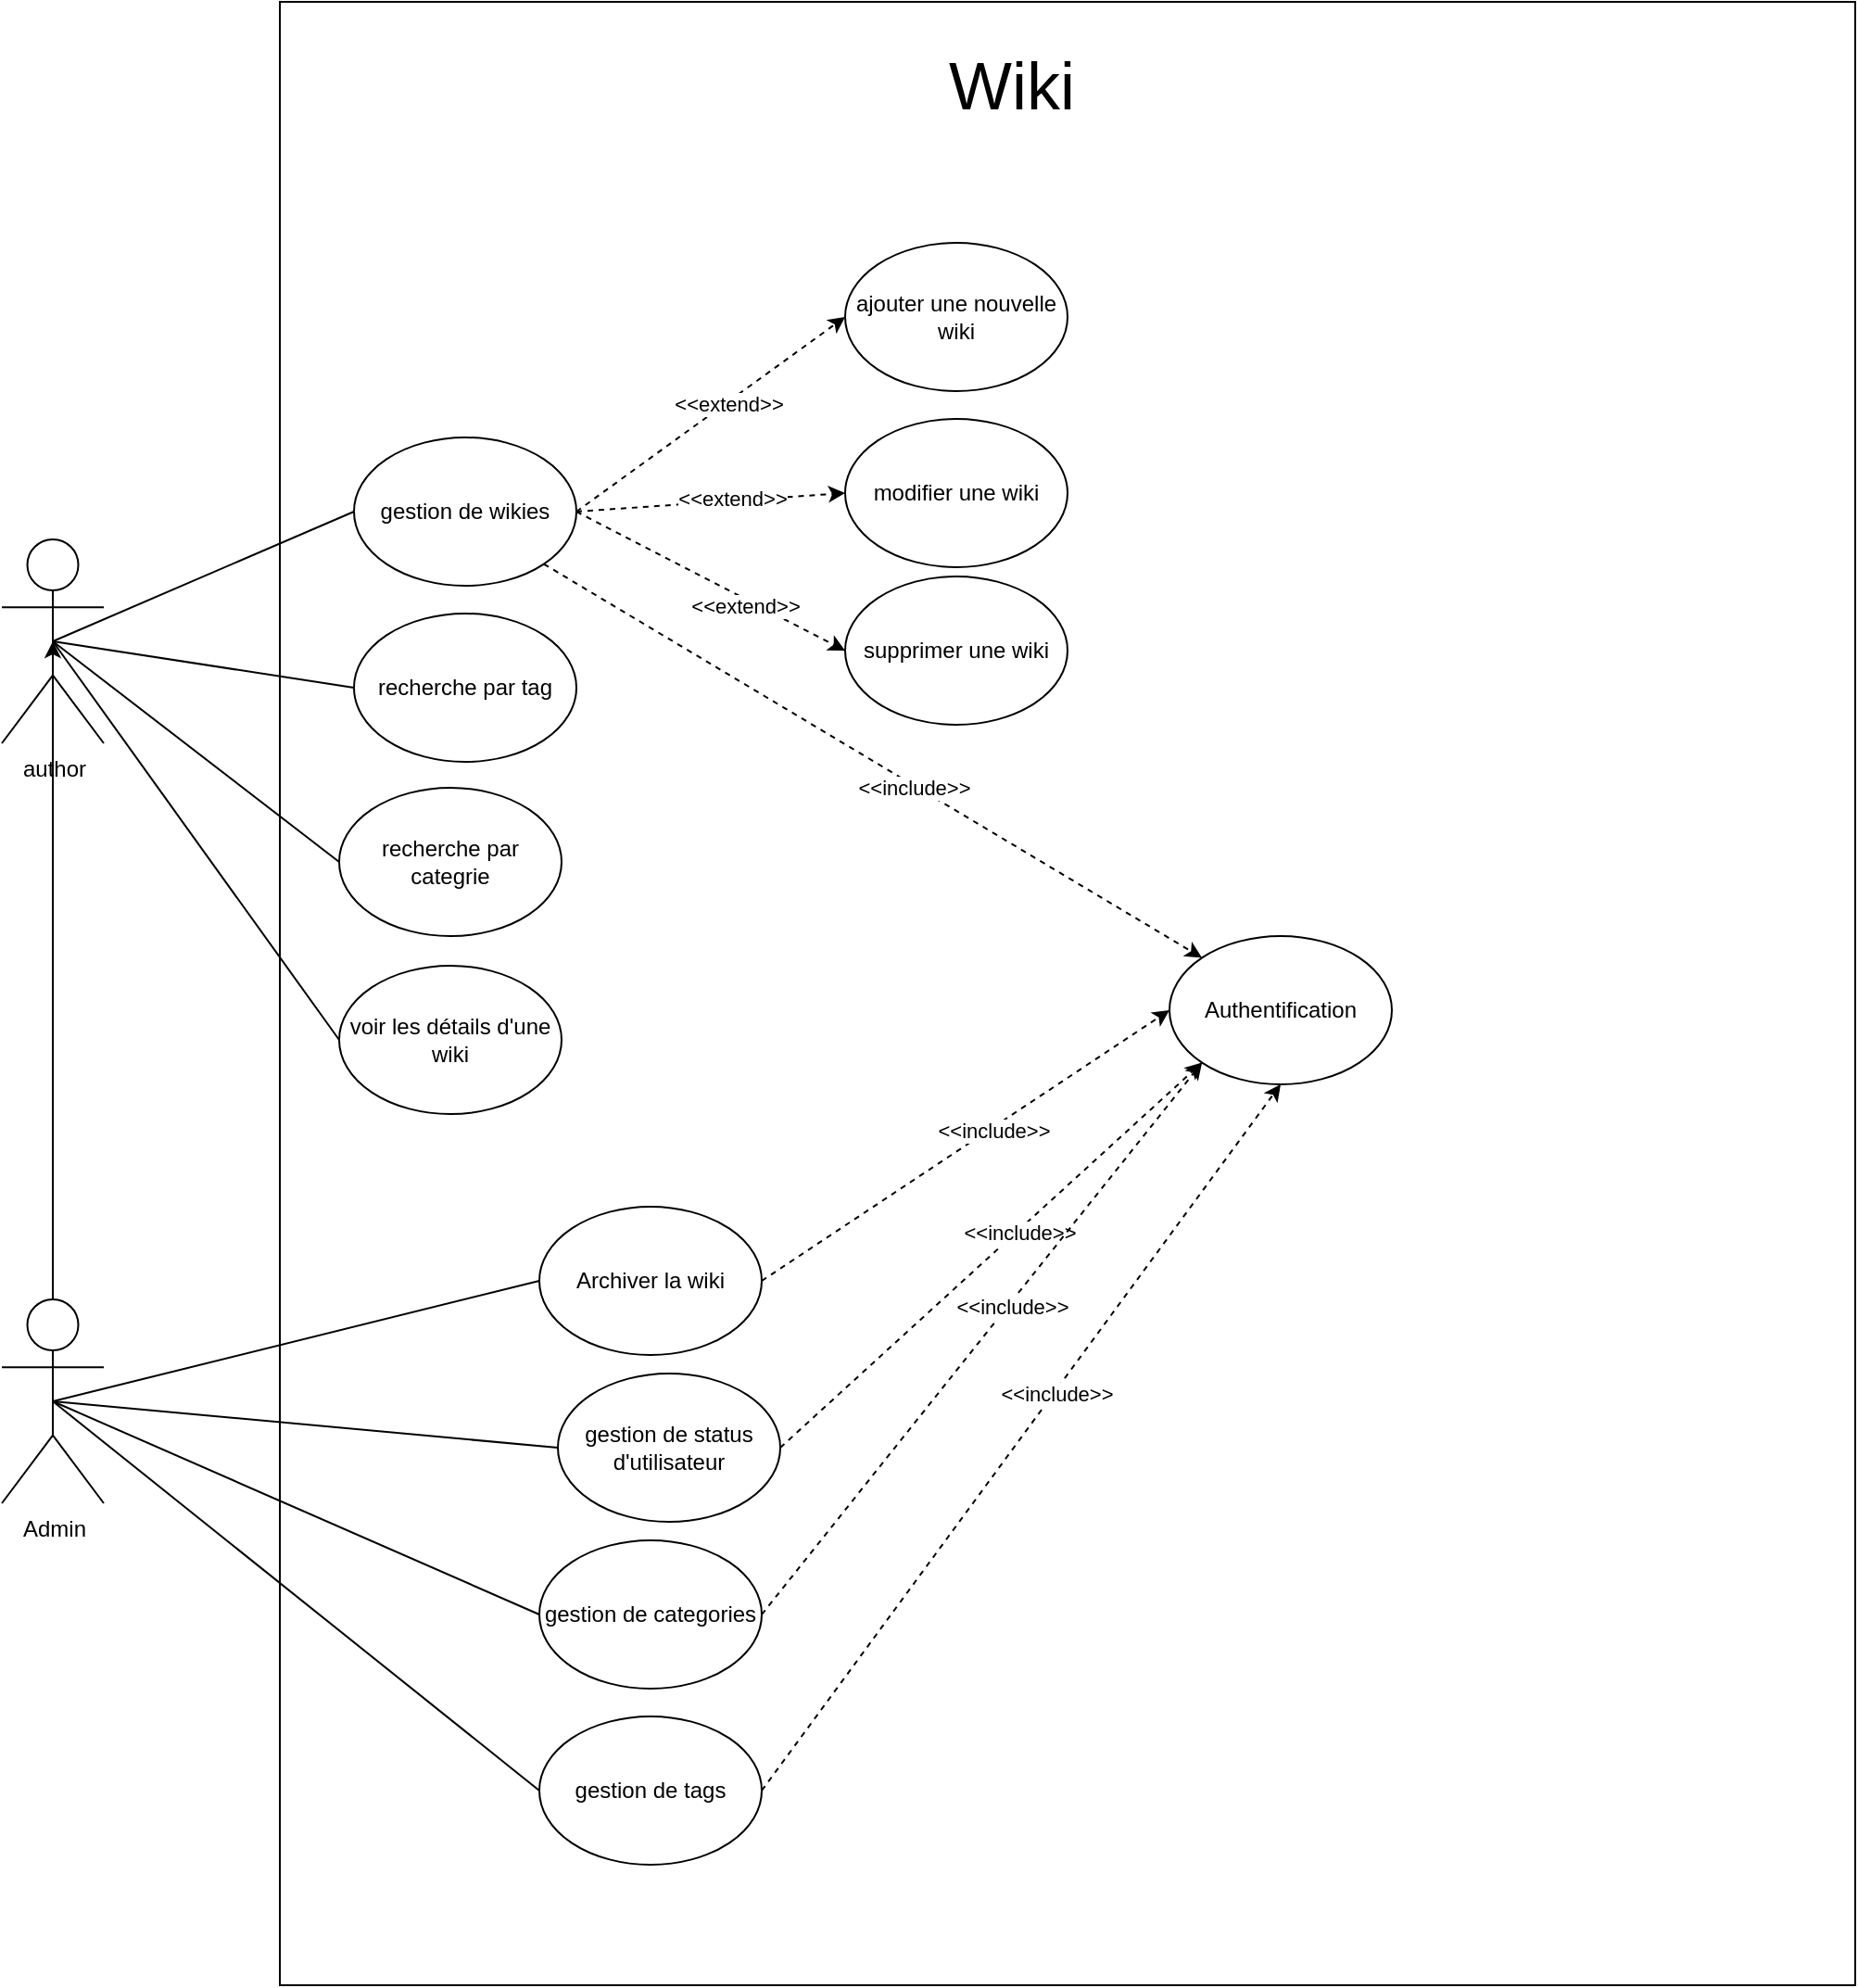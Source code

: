 <mxfile version="22.1.18" type="device">
  <diagram name="Page-1" id="q9svZZOjVVwIT-ZRIss9">
    <mxGraphModel dx="1434" dy="1599" grid="1" gridSize="10" guides="1" tooltips="1" connect="1" arrows="1" fold="1" page="1" pageScale="1" pageWidth="1169" pageHeight="827" math="0" shadow="0">
      <root>
        <mxCell id="0" />
        <mxCell id="1" parent="0" />
        <mxCell id="zviwWuJC1m9LHng3V5oT-1" value="" style="rounded=0;whiteSpace=wrap;html=1;" parent="1" vertex="1">
          <mxGeometry x="280" y="-50" width="850" height="1070" as="geometry" />
        </mxCell>
        <mxCell id="zviwWuJC1m9LHng3V5oT-2" value="author" style="shape=umlActor;verticalLabelPosition=bottom;verticalAlign=top;html=1;outlineConnect=0;" parent="1" vertex="1">
          <mxGeometry x="130" y="240" width="55" height="110" as="geometry" />
        </mxCell>
        <mxCell id="zviwWuJC1m9LHng3V5oT-3" value="gestion de wikies" style="ellipse;whiteSpace=wrap;html=1;" parent="1" vertex="1">
          <mxGeometry x="320" y="185" width="120" height="80" as="geometry" />
        </mxCell>
        <mxCell id="zviwWuJC1m9LHng3V5oT-4" value="" style="endArrow=none;html=1;rounded=0;exitX=0.5;exitY=0.5;exitDx=0;exitDy=0;exitPerimeter=0;entryX=0;entryY=0.5;entryDx=0;entryDy=0;" parent="1" source="zviwWuJC1m9LHng3V5oT-2" target="zviwWuJC1m9LHng3V5oT-3" edge="1">
          <mxGeometry width="50" height="50" relative="1" as="geometry">
            <mxPoint x="185" y="300" as="sourcePoint" />
            <mxPoint x="720" y="290" as="targetPoint" />
          </mxGeometry>
        </mxCell>
        <mxCell id="zviwWuJC1m9LHng3V5oT-5" value="recherche par tag" style="ellipse;whiteSpace=wrap;html=1;" parent="1" vertex="1">
          <mxGeometry x="320" y="280" width="120" height="80" as="geometry" />
        </mxCell>
        <mxCell id="zviwWuJC1m9LHng3V5oT-6" value="" style="endArrow=none;html=1;rounded=0;exitX=0.5;exitY=0.5;exitDx=0;exitDy=0;exitPerimeter=0;entryX=0;entryY=0.5;entryDx=0;entryDy=0;" parent="1" source="zviwWuJC1m9LHng3V5oT-2" target="zviwWuJC1m9LHng3V5oT-5" edge="1">
          <mxGeometry width="50" height="50" relative="1" as="geometry">
            <mxPoint x="168" y="305" as="sourcePoint" />
            <mxPoint x="730" y="300" as="targetPoint" />
          </mxGeometry>
        </mxCell>
        <mxCell id="zviwWuJC1m9LHng3V5oT-7" value="recherche par categrie" style="ellipse;whiteSpace=wrap;html=1;" parent="1" vertex="1">
          <mxGeometry x="312" y="374" width="120" height="80" as="geometry" />
        </mxCell>
        <mxCell id="zviwWuJC1m9LHng3V5oT-8" value="" style="endArrow=none;html=1;rounded=0;exitX=0.5;exitY=0.5;exitDx=0;exitDy=0;exitPerimeter=0;entryX=0;entryY=0.5;entryDx=0;entryDy=0;" parent="1" source="zviwWuJC1m9LHng3V5oT-2" target="zviwWuJC1m9LHng3V5oT-7" edge="1">
          <mxGeometry width="50" height="50" relative="1" as="geometry">
            <mxPoint x="150" y="389" as="sourcePoint" />
            <mxPoint x="722" y="394" as="targetPoint" />
          </mxGeometry>
        </mxCell>
        <mxCell id="zviwWuJC1m9LHng3V5oT-9" value="voir les détails d&#39;une wiki " style="ellipse;whiteSpace=wrap;html=1;" parent="1" vertex="1">
          <mxGeometry x="312" y="470" width="120" height="80" as="geometry" />
        </mxCell>
        <mxCell id="zviwWuJC1m9LHng3V5oT-10" value="" style="endArrow=none;html=1;rounded=0;exitX=0.5;exitY=0.5;exitDx=0;exitDy=0;exitPerimeter=0;entryX=0;entryY=0.5;entryDx=0;entryDy=0;" parent="1" source="zviwWuJC1m9LHng3V5oT-2" target="zviwWuJC1m9LHng3V5oT-9" edge="1">
          <mxGeometry width="50" height="50" relative="1" as="geometry">
            <mxPoint x="168" y="305" as="sourcePoint" />
            <mxPoint x="322" y="424" as="targetPoint" />
          </mxGeometry>
        </mxCell>
        <mxCell id="zviwWuJC1m9LHng3V5oT-11" value="ajouter une nouvelle wiki " style="ellipse;whiteSpace=wrap;html=1;" parent="1" vertex="1">
          <mxGeometry x="585" y="80" width="120" height="80" as="geometry" />
        </mxCell>
        <mxCell id="zviwWuJC1m9LHng3V5oT-12" value="modifier une wiki" style="ellipse;whiteSpace=wrap;html=1;" parent="1" vertex="1">
          <mxGeometry x="585" y="175" width="120" height="80" as="geometry" />
        </mxCell>
        <mxCell id="zviwWuJC1m9LHng3V5oT-13" value="supprimer une wiki" style="ellipse;whiteSpace=wrap;html=1;" parent="1" vertex="1">
          <mxGeometry x="585" y="260" width="120" height="80" as="geometry" />
        </mxCell>
        <mxCell id="zviwWuJC1m9LHng3V5oT-14" value="" style="endArrow=classic;html=1;rounded=0;exitX=1;exitY=0.5;exitDx=0;exitDy=0;entryX=0;entryY=0.5;entryDx=0;entryDy=0;dashed=1;" parent="1" source="zviwWuJC1m9LHng3V5oT-3" target="zviwWuJC1m9LHng3V5oT-11" edge="1">
          <mxGeometry width="50" height="50" relative="1" as="geometry">
            <mxPoint x="670" y="440" as="sourcePoint" />
            <mxPoint x="720" y="390" as="targetPoint" />
          </mxGeometry>
        </mxCell>
        <mxCell id="zviwWuJC1m9LHng3V5oT-18" value="&amp;lt;&amp;lt;extend&amp;gt;&amp;gt;" style="edgeLabel;html=1;align=center;verticalAlign=middle;resizable=0;points=[];" parent="zviwWuJC1m9LHng3V5oT-14" vertex="1" connectable="0">
          <mxGeometry x="0.125" y="-1" relative="1" as="geometry">
            <mxPoint as="offset" />
          </mxGeometry>
        </mxCell>
        <mxCell id="zviwWuJC1m9LHng3V5oT-15" value="" style="endArrow=classic;html=1;rounded=0;exitX=1;exitY=0.5;exitDx=0;exitDy=0;entryX=0;entryY=0.5;entryDx=0;entryDy=0;dashed=1;" parent="1" source="zviwWuJC1m9LHng3V5oT-3" target="zviwWuJC1m9LHng3V5oT-12" edge="1">
          <mxGeometry width="50" height="50" relative="1" as="geometry">
            <mxPoint x="450" y="235" as="sourcePoint" />
            <mxPoint x="595" y="130" as="targetPoint" />
          </mxGeometry>
        </mxCell>
        <mxCell id="zviwWuJC1m9LHng3V5oT-20" value="&amp;lt;&amp;lt;extend&amp;gt;&amp;gt;" style="edgeLabel;html=1;align=center;verticalAlign=middle;resizable=0;points=[];" parent="zviwWuJC1m9LHng3V5oT-15" vertex="1" connectable="0">
          <mxGeometry x="0.157" y="1" relative="1" as="geometry">
            <mxPoint as="offset" />
          </mxGeometry>
        </mxCell>
        <mxCell id="zviwWuJC1m9LHng3V5oT-16" value="" style="endArrow=classic;html=1;rounded=0;exitX=1;exitY=0.5;exitDx=0;exitDy=0;entryX=0;entryY=0.5;entryDx=0;entryDy=0;dashed=1;" parent="1" source="zviwWuJC1m9LHng3V5oT-3" target="zviwWuJC1m9LHng3V5oT-13" edge="1">
          <mxGeometry width="50" height="50" relative="1" as="geometry">
            <mxPoint x="450" y="235" as="sourcePoint" />
            <mxPoint x="591" y="226" as="targetPoint" />
          </mxGeometry>
        </mxCell>
        <mxCell id="zviwWuJC1m9LHng3V5oT-21" value="&amp;lt;&amp;lt;extend&amp;gt;&amp;gt;" style="edgeLabel;html=1;align=center;verticalAlign=middle;resizable=0;points=[];" parent="zviwWuJC1m9LHng3V5oT-16" vertex="1" connectable="0">
          <mxGeometry x="0.276" y="-3" relative="1" as="geometry">
            <mxPoint as="offset" />
          </mxGeometry>
        </mxCell>
        <mxCell id="zviwWuJC1m9LHng3V5oT-22" value="Admin" style="shape=umlActor;verticalLabelPosition=bottom;verticalAlign=top;html=1;outlineConnect=0;" parent="1" vertex="1">
          <mxGeometry x="130" y="650" width="55" height="110" as="geometry" />
        </mxCell>
        <mxCell id="zviwWuJC1m9LHng3V5oT-25" value="Authentification" style="ellipse;whiteSpace=wrap;html=1;" parent="1" vertex="1">
          <mxGeometry x="760" y="454" width="120" height="80" as="geometry" />
        </mxCell>
        <mxCell id="zviwWuJC1m9LHng3V5oT-28" value="" style="endArrow=classic;html=1;rounded=0;exitX=1;exitY=1;exitDx=0;exitDy=0;entryX=0;entryY=0;entryDx=0;entryDy=0;dashed=1;" parent="1" source="zviwWuJC1m9LHng3V5oT-3" target="zviwWuJC1m9LHng3V5oT-25" edge="1">
          <mxGeometry width="50" height="50" relative="1" as="geometry">
            <mxPoint x="715" y="225" as="sourcePoint" />
            <mxPoint x="830" y="225" as="targetPoint" />
          </mxGeometry>
        </mxCell>
        <mxCell id="zviwWuJC1m9LHng3V5oT-29" value="&amp;lt;&amp;lt;include&amp;gt;&amp;gt;" style="edgeLabel;html=1;align=center;verticalAlign=middle;resizable=0;points=[];" parent="zviwWuJC1m9LHng3V5oT-28" vertex="1" connectable="0">
          <mxGeometry x="0.125" y="-1" relative="1" as="geometry">
            <mxPoint as="offset" />
          </mxGeometry>
        </mxCell>
        <mxCell id="zviwWuJC1m9LHng3V5oT-30" value="Archiver la wiki" style="ellipse;whiteSpace=wrap;html=1;" parent="1" vertex="1">
          <mxGeometry x="420" y="600" width="120" height="80" as="geometry" />
        </mxCell>
        <mxCell id="zviwWuJC1m9LHng3V5oT-31" value="" style="endArrow=none;html=1;rounded=0;exitX=0.5;exitY=0.5;exitDx=0;exitDy=0;exitPerimeter=0;entryX=0;entryY=0.5;entryDx=0;entryDy=0;" parent="1" source="zviwWuJC1m9LHng3V5oT-22" target="zviwWuJC1m9LHng3V5oT-30" edge="1">
          <mxGeometry width="50" height="50" relative="1" as="geometry">
            <mxPoint x="260" y="720" as="sourcePoint" />
            <mxPoint x="822" y="715" as="targetPoint" />
          </mxGeometry>
        </mxCell>
        <mxCell id="zviwWuJC1m9LHng3V5oT-32" value="gestion de status d&#39;utilisateur" style="ellipse;whiteSpace=wrap;html=1;" parent="1" vertex="1">
          <mxGeometry x="430" y="690" width="120" height="80" as="geometry" />
        </mxCell>
        <mxCell id="zviwWuJC1m9LHng3V5oT-33" value="" style="endArrow=none;html=1;rounded=0;exitX=0.5;exitY=0.5;exitDx=0;exitDy=0;exitPerimeter=0;entryX=0;entryY=0.5;entryDx=0;entryDy=0;" parent="1" source="zviwWuJC1m9LHng3V5oT-22" target="zviwWuJC1m9LHng3V5oT-32" edge="1">
          <mxGeometry width="50" height="50" relative="1" as="geometry">
            <mxPoint x="180" y="827" as="sourcePoint" />
            <mxPoint x="844" y="837" as="targetPoint" />
          </mxGeometry>
        </mxCell>
        <mxCell id="zviwWuJC1m9LHng3V5oT-34" value="gestion de categories" style="ellipse;whiteSpace=wrap;html=1;" parent="1" vertex="1">
          <mxGeometry x="420" y="780" width="120" height="80" as="geometry" />
        </mxCell>
        <mxCell id="zviwWuJC1m9LHng3V5oT-35" value="" style="endArrow=none;html=1;rounded=0;exitX=0.5;exitY=0.5;exitDx=0;exitDy=0;exitPerimeter=0;entryX=0;entryY=0.5;entryDx=0;entryDy=0;" parent="1" source="zviwWuJC1m9LHng3V5oT-22" target="zviwWuJC1m9LHng3V5oT-34" edge="1">
          <mxGeometry width="50" height="50" relative="1" as="geometry">
            <mxPoint x="180" y="820" as="sourcePoint" />
            <mxPoint x="866" y="952" as="targetPoint" />
          </mxGeometry>
        </mxCell>
        <mxCell id="zviwWuJC1m9LHng3V5oT-36" value="gestion de tags" style="ellipse;whiteSpace=wrap;html=1;" parent="1" vertex="1">
          <mxGeometry x="420" y="875" width="120" height="80" as="geometry" />
        </mxCell>
        <mxCell id="zviwWuJC1m9LHng3V5oT-37" value="" style="endArrow=none;html=1;rounded=0;exitX=0.5;exitY=0.5;exitDx=0;exitDy=0;exitPerimeter=0;entryX=0;entryY=0.5;entryDx=0;entryDy=0;" parent="1" source="zviwWuJC1m9LHng3V5oT-22" target="zviwWuJC1m9LHng3V5oT-36" edge="1">
          <mxGeometry width="50" height="50" relative="1" as="geometry">
            <mxPoint x="158" y="800" as="sourcePoint" />
            <mxPoint x="866" y="1047" as="targetPoint" />
          </mxGeometry>
        </mxCell>
        <mxCell id="zviwWuJC1m9LHng3V5oT-38" value="" style="endArrow=classic;html=1;rounded=0;exitX=1;exitY=0.5;exitDx=0;exitDy=0;entryX=0;entryY=0.5;entryDx=0;entryDy=0;dashed=1;" parent="1" source="zviwWuJC1m9LHng3V5oT-30" target="zviwWuJC1m9LHng3V5oT-25" edge="1">
          <mxGeometry width="50" height="50" relative="1" as="geometry">
            <mxPoint x="432" y="263" as="sourcePoint" />
            <mxPoint x="678" y="492" as="targetPoint" />
          </mxGeometry>
        </mxCell>
        <mxCell id="zviwWuJC1m9LHng3V5oT-39" value="&amp;lt;&amp;lt;include&amp;gt;&amp;gt;" style="edgeLabel;html=1;align=center;verticalAlign=middle;resizable=0;points=[];" parent="zviwWuJC1m9LHng3V5oT-38" vertex="1" connectable="0">
          <mxGeometry x="0.125" y="-1" relative="1" as="geometry">
            <mxPoint as="offset" />
          </mxGeometry>
        </mxCell>
        <mxCell id="zviwWuJC1m9LHng3V5oT-40" value="" style="endArrow=classic;html=1;rounded=0;exitX=1;exitY=0.5;exitDx=0;exitDy=0;entryX=0;entryY=1;entryDx=0;entryDy=0;dashed=1;" parent="1" source="zviwWuJC1m9LHng3V5oT-32" target="zviwWuJC1m9LHng3V5oT-25" edge="1">
          <mxGeometry width="50" height="50" relative="1" as="geometry">
            <mxPoint x="442" y="360" as="sourcePoint" />
            <mxPoint x="688" y="589" as="targetPoint" />
          </mxGeometry>
        </mxCell>
        <mxCell id="zviwWuJC1m9LHng3V5oT-41" value="&amp;lt;&amp;lt;include&amp;gt;&amp;gt;" style="edgeLabel;html=1;align=center;verticalAlign=middle;resizable=0;points=[];" parent="zviwWuJC1m9LHng3V5oT-40" vertex="1" connectable="0">
          <mxGeometry x="0.125" y="-1" relative="1" as="geometry">
            <mxPoint as="offset" />
          </mxGeometry>
        </mxCell>
        <mxCell id="zviwWuJC1m9LHng3V5oT-42" value="" style="endArrow=classic;html=1;rounded=0;exitX=1;exitY=0.5;exitDx=0;exitDy=0;entryX=0;entryY=1;entryDx=0;entryDy=0;dashed=1;" parent="1" source="zviwWuJC1m9LHng3V5oT-34" target="zviwWuJC1m9LHng3V5oT-25" edge="1">
          <mxGeometry width="50" height="50" relative="1" as="geometry">
            <mxPoint x="470" y="414" as="sourcePoint" />
            <mxPoint x="716" y="643" as="targetPoint" />
          </mxGeometry>
        </mxCell>
        <mxCell id="zviwWuJC1m9LHng3V5oT-43" value="&amp;lt;&amp;lt;include&amp;gt;&amp;gt;" style="edgeLabel;html=1;align=center;verticalAlign=middle;resizable=0;points=[];" parent="zviwWuJC1m9LHng3V5oT-42" vertex="1" connectable="0">
          <mxGeometry x="0.125" y="-1" relative="1" as="geometry">
            <mxPoint as="offset" />
          </mxGeometry>
        </mxCell>
        <mxCell id="zviwWuJC1m9LHng3V5oT-44" value="" style="endArrow=classic;html=1;rounded=0;exitX=1;exitY=0.5;exitDx=0;exitDy=0;entryX=0.5;entryY=1;entryDx=0;entryDy=0;dashed=1;" parent="1" source="zviwWuJC1m9LHng3V5oT-36" target="zviwWuJC1m9LHng3V5oT-25" edge="1">
          <mxGeometry width="50" height="50" relative="1" as="geometry">
            <mxPoint x="590" y="600" as="sourcePoint" />
            <mxPoint x="836" y="829" as="targetPoint" />
          </mxGeometry>
        </mxCell>
        <mxCell id="zviwWuJC1m9LHng3V5oT-45" value="&amp;lt;&amp;lt;include&amp;gt;&amp;gt;" style="edgeLabel;html=1;align=center;verticalAlign=middle;resizable=0;points=[];" parent="zviwWuJC1m9LHng3V5oT-44" vertex="1" connectable="0">
          <mxGeometry x="0.125" y="-1" relative="1" as="geometry">
            <mxPoint as="offset" />
          </mxGeometry>
        </mxCell>
        <mxCell id="zviwWuJC1m9LHng3V5oT-46" value="&lt;font style=&quot;font-size: 36px;&quot;&gt;Wiki&lt;/font&gt;" style="text;html=1;strokeColor=none;fillColor=none;align=center;verticalAlign=middle;whiteSpace=wrap;rounded=0;" parent="1" vertex="1">
          <mxGeometry x="645" y="-20" width="60" height="30" as="geometry" />
        </mxCell>
        <mxCell id="zviwWuJC1m9LHng3V5oT-47" value="" style="endArrow=classic;html=1;rounded=0;exitX=0.5;exitY=0;exitDx=0;exitDy=0;exitPerimeter=0;entryX=0.5;entryY=0.5;entryDx=0;entryDy=0;entryPerimeter=0;" parent="1" source="zviwWuJC1m9LHng3V5oT-22" target="zviwWuJC1m9LHng3V5oT-2" edge="1">
          <mxGeometry width="50" height="50" relative="1" as="geometry">
            <mxPoint x="980" y="560" as="sourcePoint" />
            <mxPoint x="1030" y="510" as="targetPoint" />
          </mxGeometry>
        </mxCell>
      </root>
    </mxGraphModel>
  </diagram>
</mxfile>
